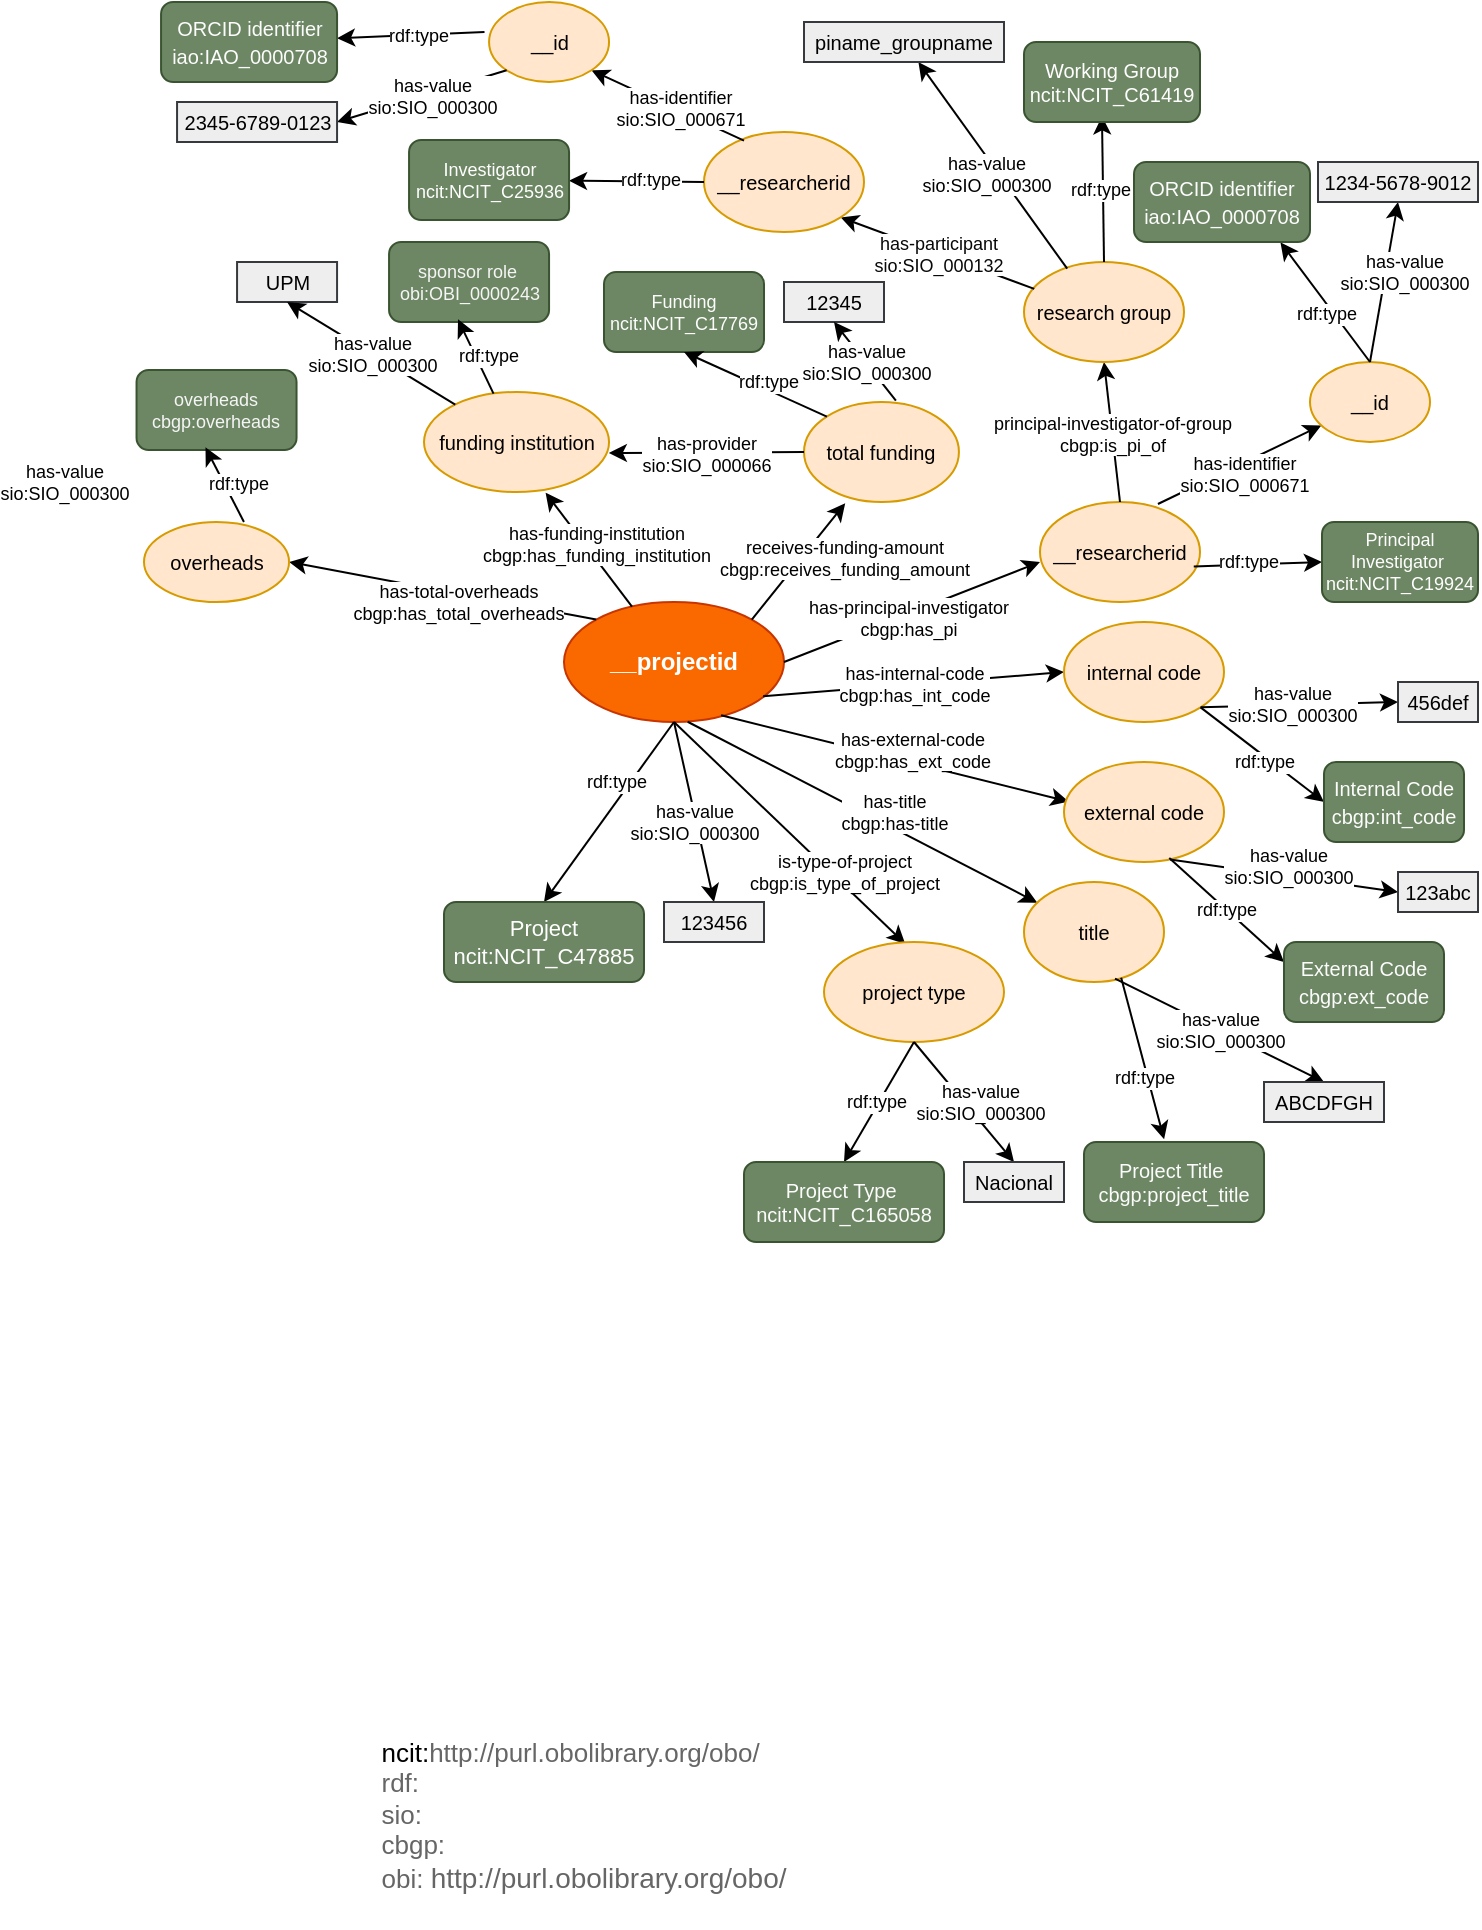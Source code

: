 <mxfile version="26.1.0">
  <diagram name="Página-1" id="Pl-FkIQaHepDsXEKqxGp">
    <mxGraphModel dx="778" dy="348" grid="1" gridSize="10" guides="1" tooltips="1" connect="1" arrows="1" fold="1" page="1" pageScale="1" pageWidth="827" pageHeight="1169" math="0" shadow="0">
      <root>
        <mxCell id="0" />
        <mxCell id="1" parent="0" />
        <mxCell id="LgMS0iTI1OflwmQYuK7m-1" value="&lt;b&gt;&lt;font style=&quot;color: rgb(255, 255, 255);&quot;&gt;__projectid&lt;/font&gt;&lt;/b&gt;" style="ellipse;whiteSpace=wrap;html=1;fillColor=#fa6800;strokeColor=#C73500;fontColor=#000000;" parent="1" vertex="1">
          <mxGeometry x="350" y="400" width="110" height="60" as="geometry" />
        </mxCell>
        <mxCell id="LgMS0iTI1OflwmQYuK7m-2" value="" style="endArrow=classic;html=1;rounded=0;exitX=0.5;exitY=1;exitDx=0;exitDy=0;entryX=0.5;entryY=0;entryDx=0;entryDy=0;" parent="1" source="LgMS0iTI1OflwmQYuK7m-1" target="LgMS0iTI1OflwmQYuK7m-6" edge="1">
          <mxGeometry relative="1" as="geometry">
            <mxPoint x="400" y="460" as="sourcePoint" />
            <mxPoint x="360" y="540" as="targetPoint" />
          </mxGeometry>
        </mxCell>
        <mxCell id="LgMS0iTI1OflwmQYuK7m-3" value="rdf:type" style="edgeLabel;resizable=0;html=1;;align=center;verticalAlign=middle;fontSize=9;" parent="LgMS0iTI1OflwmQYuK7m-2" connectable="0" vertex="1">
          <mxGeometry relative="1" as="geometry">
            <mxPoint x="3" y="-15" as="offset" />
          </mxGeometry>
        </mxCell>
        <mxCell id="LgMS0iTI1OflwmQYuK7m-4" value="" style="endArrow=classic;html=1;rounded=0;exitX=0.5;exitY=1;exitDx=0;exitDy=0;entryX=0.5;entryY=0;entryDx=0;entryDy=0;" parent="1" source="LgMS0iTI1OflwmQYuK7m-1" target="LgMS0iTI1OflwmQYuK7m-8" edge="1">
          <mxGeometry relative="1" as="geometry">
            <mxPoint x="370" y="420" as="sourcePoint" />
            <mxPoint x="430" y="570" as="targetPoint" />
          </mxGeometry>
        </mxCell>
        <mxCell id="LgMS0iTI1OflwmQYuK7m-5" value="has-value&lt;div&gt;sio:SIO_000300&lt;/div&gt;" style="edgeLabel;resizable=0;html=1;;align=center;verticalAlign=middle;fontSize=9;labelBackgroundColor=default;" parent="LgMS0iTI1OflwmQYuK7m-4" connectable="0" vertex="1">
          <mxGeometry relative="1" as="geometry">
            <mxPoint y="5" as="offset" />
          </mxGeometry>
        </mxCell>
        <mxCell id="LgMS0iTI1OflwmQYuK7m-6" value="Project&lt;div&gt;&lt;span style=&quot;font-family: &amp;quot;IBM Plex Sans&amp;quot;, Helvetica, Arial, sans-serif; text-align: start;&quot;&gt;ncit:NCIT_C47885&lt;/span&gt;&lt;/div&gt;" style="rounded=1;whiteSpace=wrap;html=1;fontSize=11;fillColor=#6d8764;strokeColor=#3A5431;fontColor=#ffffff;" parent="1" vertex="1">
          <mxGeometry x="290" y="550" width="100" height="40" as="geometry" />
        </mxCell>
        <mxCell id="LgMS0iTI1OflwmQYuK7m-7" value="&lt;div style=&quot;text-align: left;&quot;&gt;&lt;span style=&quot;font-size: 13px; background-color: transparent; color: light-dark(rgb(0, 0, 0), rgb(255, 255, 255));&quot;&gt;ncit:&lt;/span&gt;&lt;span style=&quot;font-size: 13px; background-color: transparent; color: rgb(102, 102, 102); font-family: &amp;quot;IBM Plex Sans&amp;quot;, Helvetica, Arial, sans-serif;&quot;&gt;http://purl.obolibrary.org/obo/&lt;/span&gt;&lt;/div&gt;&lt;div style=&quot;text-align: left;&quot;&gt;&lt;span style=&quot;color: rgb(102, 102, 102); font-family: &amp;quot;IBM Plex Sans&amp;quot;, Helvetica, Arial, sans-serif;&quot;&gt;&lt;font style=&quot;font-size: 13px;&quot;&gt;rdf:&amp;nbsp;&lt;/font&gt;&lt;/span&gt;&lt;/div&gt;&lt;div style=&quot;text-align: left;&quot;&gt;&lt;span style=&quot;color: rgb(102, 102, 102); font-family: &amp;quot;IBM Plex Sans&amp;quot;, Helvetica, Arial, sans-serif;&quot;&gt;&lt;font style=&quot;font-size: 13px;&quot;&gt;sio:&lt;/font&gt;&lt;/span&gt;&lt;/div&gt;&lt;div style=&quot;text-align: left;&quot;&gt;&lt;span style=&quot;color: rgb(102, 102, 102); font-family: &amp;quot;IBM Plex Sans&amp;quot;, Helvetica, Arial, sans-serif;&quot;&gt;&lt;font style=&quot;font-size: 13px;&quot;&gt;cbgp:&lt;/font&gt;&lt;/span&gt;&lt;/div&gt;&lt;div style=&quot;text-align: left;&quot;&gt;&lt;span style=&quot;color: rgb(102, 102, 102); font-family: &amp;quot;IBM Plex Sans&amp;quot;, Helvetica, Arial, sans-serif;&quot;&gt;&lt;font style=&quot;font-size: 13px;&quot;&gt;obi:&amp;nbsp;&lt;/font&gt;&lt;/span&gt;&lt;span style=&quot;color: rgb(102, 102, 102); font-family: &amp;quot;IBM Plex Sans&amp;quot;, Helvetica, Arial, sans-serif; font-size: 14px; background-color: transparent;&quot;&gt;http://purl.obolibrary.org/obo/&lt;/span&gt;&lt;/div&gt;&lt;div style=&quot;text-align: left;&quot;&gt;&lt;span style=&quot;color: rgb(102, 102, 102); font-family: &amp;quot;IBM Plex Sans&amp;quot;, Helvetica, Arial, sans-serif; font-size: 14px;&quot;&gt;&lt;br&gt;&lt;/span&gt;&lt;/div&gt;" style="text;html=1;align=center;verticalAlign=middle;whiteSpace=wrap;rounded=0;" parent="1" vertex="1">
          <mxGeometry x="250" y="1000" width="220" height="30" as="geometry" />
        </mxCell>
        <mxCell id="LgMS0iTI1OflwmQYuK7m-8" value="123456" style="rounded=0;whiteSpace=wrap;html=1;fontSize=10;fillColor=#eeeeee;strokeColor=#36393d;" parent="1" vertex="1">
          <mxGeometry x="400" y="550" width="50" height="20" as="geometry" />
        </mxCell>
        <mxCell id="LgMS0iTI1OflwmQYuK7m-9" value="" style="endArrow=classic;html=1;rounded=0;entryX=0.451;entryY=0.018;entryDx=0;entryDy=0;entryPerimeter=0;exitX=0.5;exitY=1;exitDx=0;exitDy=0;" parent="1" target="LgMS0iTI1OflwmQYuK7m-11" edge="1" source="LgMS0iTI1OflwmQYuK7m-1">
          <mxGeometry relative="1" as="geometry">
            <mxPoint x="410" y="460" as="sourcePoint" />
            <mxPoint x="530" y="570" as="targetPoint" />
          </mxGeometry>
        </mxCell>
        <mxCell id="LgMS0iTI1OflwmQYuK7m-10" value="is-type-of-project&lt;div&gt;cbgp:is_type_of_project&lt;/div&gt;" style="edgeLabel;resizable=0;html=1;;align=center;verticalAlign=middle;fontSize=9;" parent="LgMS0iTI1OflwmQYuK7m-9" connectable="0" vertex="1">
          <mxGeometry relative="1" as="geometry">
            <mxPoint x="27" y="19" as="offset" />
          </mxGeometry>
        </mxCell>
        <mxCell id="LgMS0iTI1OflwmQYuK7m-11" value="project type" style="ellipse;whiteSpace=wrap;html=1;fillColor=#ffe6cc;strokeColor=#d79b00;fontSize=10;fontColor=#000000;" parent="1" vertex="1">
          <mxGeometry x="480" y="570" width="90" height="50" as="geometry" />
        </mxCell>
        <mxCell id="LgMS0iTI1OflwmQYuK7m-12" value="" style="endArrow=classic;html=1;rounded=0;exitX=0.5;exitY=1;exitDx=0;exitDy=0;entryX=0.5;entryY=0;entryDx=0;entryDy=0;" parent="1" source="LgMS0iTI1OflwmQYuK7m-11" target="LgMS0iTI1OflwmQYuK7m-16" edge="1">
          <mxGeometry relative="1" as="geometry">
            <mxPoint x="370" y="600" as="sourcePoint" />
            <mxPoint x="500" y="680" as="targetPoint" />
          </mxGeometry>
        </mxCell>
        <mxCell id="LgMS0iTI1OflwmQYuK7m-13" value="rdf:type" style="edgeLabel;resizable=0;html=1;;align=center;verticalAlign=middle;fontSize=9;" parent="LgMS0iTI1OflwmQYuK7m-12" connectable="0" vertex="1">
          <mxGeometry relative="1" as="geometry">
            <mxPoint x="-2" as="offset" />
          </mxGeometry>
        </mxCell>
        <mxCell id="LgMS0iTI1OflwmQYuK7m-14" value="" style="endArrow=classic;html=1;rounded=0;exitX=0.5;exitY=1;exitDx=0;exitDy=0;entryX=0.5;entryY=0;entryDx=0;entryDy=0;" parent="1" source="LgMS0iTI1OflwmQYuK7m-11" target="LgMS0iTI1OflwmQYuK7m-17" edge="1">
          <mxGeometry relative="1" as="geometry">
            <mxPoint x="370" y="600" as="sourcePoint" />
            <mxPoint x="590" y="690" as="targetPoint" />
          </mxGeometry>
        </mxCell>
        <mxCell id="LgMS0iTI1OflwmQYuK7m-15" value="has-value&lt;div&gt;sio:SIO_000300&lt;/div&gt;" style="edgeLabel;resizable=0;html=1;;align=center;verticalAlign=middle;fontSize=9;" parent="LgMS0iTI1OflwmQYuK7m-14" connectable="0" vertex="1">
          <mxGeometry relative="1" as="geometry">
            <mxPoint x="8" as="offset" />
          </mxGeometry>
        </mxCell>
        <mxCell id="LgMS0iTI1OflwmQYuK7m-16" value="&lt;span style=&quot;font-size: 10px;&quot;&gt;Project Type&amp;nbsp;&lt;/span&gt;&lt;div style=&quot;font-size: 10px;&quot;&gt;ncit:&lt;span style=&quot;font-family: &amp;quot;IBM Plex Sans&amp;quot;, Helvetica, Arial, sans-serif; text-align: start; background-color: transparent;&quot;&gt;NCIT_C165058&lt;/span&gt;&lt;/div&gt;" style="rounded=1;whiteSpace=wrap;html=1;fontSize=11;fillColor=#6d8764;strokeColor=#3A5431;fontColor=light-dark(#fcfcfc, #121212);" parent="1" vertex="1">
          <mxGeometry x="440" y="680" width="100" height="40" as="geometry" />
        </mxCell>
        <mxCell id="LgMS0iTI1OflwmQYuK7m-17" value="Nacional" style="rounded=0;whiteSpace=wrap;html=1;fontSize=10;fillColor=#eeeeee;strokeColor=#36393d;" parent="1" vertex="1">
          <mxGeometry x="550" y="680" width="50" height="20" as="geometry" />
        </mxCell>
        <mxCell id="LgMS0iTI1OflwmQYuK7m-18" value="" style="endArrow=classic;html=1;rounded=0;exitX=0.562;exitY=0.998;exitDx=0;exitDy=0;exitPerimeter=0;" parent="1" source="LgMS0iTI1OflwmQYuK7m-1" target="LgMS0iTI1OflwmQYuK7m-20" edge="1">
          <mxGeometry relative="1" as="geometry">
            <mxPoint x="370" y="500" as="sourcePoint" />
            <mxPoint x="600" y="530" as="targetPoint" />
          </mxGeometry>
        </mxCell>
        <mxCell id="LgMS0iTI1OflwmQYuK7m-19" value="has-title&lt;div&gt;cbgp:has-title&lt;/div&gt;" style="edgeLabel;resizable=0;html=1;;align=center;verticalAlign=middle;fontSize=9;" parent="LgMS0iTI1OflwmQYuK7m-18" connectable="0" vertex="1">
          <mxGeometry relative="1" as="geometry">
            <mxPoint x="15" as="offset" />
          </mxGeometry>
        </mxCell>
        <mxCell id="LgMS0iTI1OflwmQYuK7m-20" value="title" style="ellipse;whiteSpace=wrap;html=1;fillColor=#ffe6cc;strokeColor=#d79b00;fontSize=10;fontColor=#000000;" parent="1" vertex="1">
          <mxGeometry x="580" y="540" width="70" height="50" as="geometry" />
        </mxCell>
        <mxCell id="LgMS0iTI1OflwmQYuK7m-24" value="" style="endArrow=classic;html=1;rounded=0;exitX=0.694;exitY=0.958;exitDx=0;exitDy=0;fontSize=9;exitPerimeter=0;entryX=0.445;entryY=-0.035;entryDx=0;entryDy=0;entryPerimeter=0;" parent="1" source="LgMS0iTI1OflwmQYuK7m-20" target="LgMS0iTI1OflwmQYuK7m-29" edge="1">
          <mxGeometry relative="1" as="geometry">
            <mxPoint x="660" y="620" as="sourcePoint" />
            <mxPoint x="630" y="670" as="targetPoint" />
          </mxGeometry>
        </mxCell>
        <mxCell id="LgMS0iTI1OflwmQYuK7m-25" value="rdf:type" style="edgeLabel;resizable=0;html=1;;align=center;verticalAlign=middle;fontSize=9;" parent="LgMS0iTI1OflwmQYuK7m-24" connectable="0" vertex="1">
          <mxGeometry relative="1" as="geometry">
            <mxPoint y="9" as="offset" />
          </mxGeometry>
        </mxCell>
        <mxCell id="LgMS0iTI1OflwmQYuK7m-26" value="" style="endArrow=classic;html=1;rounded=0;exitX=0.65;exitY=0.966;exitDx=0;exitDy=0;exitPerimeter=0;entryX=0.5;entryY=0;entryDx=0;entryDy=0;" parent="1" source="LgMS0iTI1OflwmQYuK7m-20" target="LgMS0iTI1OflwmQYuK7m-30" edge="1">
          <mxGeometry relative="1" as="geometry">
            <mxPoint x="630" y="590" as="sourcePoint" />
            <mxPoint x="720" y="630" as="targetPoint" />
          </mxGeometry>
        </mxCell>
        <mxCell id="LgMS0iTI1OflwmQYuK7m-27" value="has-value&lt;div&gt;sio:SIO_000300&lt;/div&gt;" style="edgeLabel;resizable=0;html=1;;align=center;verticalAlign=middle;fontSize=9;" parent="LgMS0iTI1OflwmQYuK7m-26" connectable="0" vertex="1">
          <mxGeometry relative="1" as="geometry" />
        </mxCell>
        <mxCell id="LgMS0iTI1OflwmQYuK7m-29" value="&lt;span style=&quot;font-size: 10px;&quot;&gt;Project Title&amp;nbsp;&lt;/span&gt;&lt;div style=&quot;font-size: 10px;&quot;&gt;cbgp:project_title&lt;/div&gt;" style="rounded=1;whiteSpace=wrap;html=1;fontSize=11;fillColor=#6d8764;strokeColor=#3A5431;fontColor=light-dark(#fcfcfc, #121212);" parent="1" vertex="1">
          <mxGeometry x="610" y="670" width="90" height="40" as="geometry" />
        </mxCell>
        <mxCell id="LgMS0iTI1OflwmQYuK7m-30" value="ABCDFGH" style="rounded=0;whiteSpace=wrap;html=1;fontSize=10;fillColor=#eeeeee;strokeColor=#36393d;" parent="1" vertex="1">
          <mxGeometry x="700" y="640" width="60" height="20" as="geometry" />
        </mxCell>
        <mxCell id="LgMS0iTI1OflwmQYuK7m-31" value="" style="endArrow=classic;html=1;rounded=0;exitX=0.714;exitY=0.944;exitDx=0;exitDy=0;exitPerimeter=0;entryX=0.029;entryY=0.395;entryDx=0;entryDy=0;entryPerimeter=0;" parent="1" source="LgMS0iTI1OflwmQYuK7m-1" target="LgMS0iTI1OflwmQYuK7m-33" edge="1">
          <mxGeometry relative="1" as="geometry">
            <mxPoint x="460" y="470" as="sourcePoint" />
            <mxPoint x="620" y="500" as="targetPoint" />
          </mxGeometry>
        </mxCell>
        <mxCell id="LgMS0iTI1OflwmQYuK7m-32" value="has-external-code&lt;div&gt;cbgp:has_ext_code&lt;/div&gt;" style="edgeLabel;resizable=0;html=1;;align=center;verticalAlign=middle;fontSize=9;" parent="LgMS0iTI1OflwmQYuK7m-31" connectable="0" vertex="1">
          <mxGeometry relative="1" as="geometry">
            <mxPoint x="8" y="-4" as="offset" />
          </mxGeometry>
        </mxCell>
        <mxCell id="LgMS0iTI1OflwmQYuK7m-33" value="external code" style="ellipse;whiteSpace=wrap;html=1;fillColor=#ffe6cc;strokeColor=#d79b00;fontSize=10;fontColor=#000000;" parent="1" vertex="1">
          <mxGeometry x="600" y="480" width="80" height="50" as="geometry" />
        </mxCell>
        <mxCell id="LgMS0iTI1OflwmQYuK7m-34" value="" style="endArrow=classic;html=1;rounded=0;exitX=0.658;exitY=0.96;exitDx=0;exitDy=0;exitPerimeter=0;entryX=0;entryY=0.25;entryDx=0;entryDy=0;" parent="1" source="LgMS0iTI1OflwmQYuK7m-33" target="LgMS0iTI1OflwmQYuK7m-38" edge="1">
          <mxGeometry relative="1" as="geometry">
            <mxPoint x="620" y="470" as="sourcePoint" />
            <mxPoint x="710" y="580" as="targetPoint" />
          </mxGeometry>
        </mxCell>
        <mxCell id="LgMS0iTI1OflwmQYuK7m-35" value="rdf:type" style="edgeLabel;resizable=0;html=1;;align=center;verticalAlign=middle;fontSize=9;" parent="LgMS0iTI1OflwmQYuK7m-34" connectable="0" vertex="1">
          <mxGeometry relative="1" as="geometry" />
        </mxCell>
        <mxCell id="LgMS0iTI1OflwmQYuK7m-36" value="" style="endArrow=classic;html=1;rounded=0;exitX=0.663;exitY=0.975;exitDx=0;exitDy=0;exitPerimeter=0;entryX=0;entryY=0.5;entryDx=0;entryDy=0;" parent="1" source="LgMS0iTI1OflwmQYuK7m-33" target="LgMS0iTI1OflwmQYuK7m-39" edge="1">
          <mxGeometry relative="1" as="geometry">
            <mxPoint x="620" y="560" as="sourcePoint" />
            <mxPoint x="780" y="550" as="targetPoint" />
          </mxGeometry>
        </mxCell>
        <mxCell id="LgMS0iTI1OflwmQYuK7m-37" value="has-value&lt;div&gt;sio:SIO_000300&lt;/div&gt;" style="edgeLabel;resizable=0;html=1;;align=center;verticalAlign=middle;fontSize=9;" parent="LgMS0iTI1OflwmQYuK7m-36" connectable="0" vertex="1">
          <mxGeometry relative="1" as="geometry">
            <mxPoint x="2" y="-5" as="offset" />
          </mxGeometry>
        </mxCell>
        <mxCell id="LgMS0iTI1OflwmQYuK7m-38" value="&lt;span style=&quot;font-size: 10px;&quot;&gt;External Code&lt;/span&gt;&lt;div&gt;&lt;span style=&quot;font-size: 10px;&quot;&gt;cbgp:ext_code&lt;/span&gt;&lt;/div&gt;" style="rounded=1;whiteSpace=wrap;html=1;fontSize=11;fillColor=#6d8764;strokeColor=#3A5431;fontColor=light-dark(#fcfcfc, #121212);" parent="1" vertex="1">
          <mxGeometry x="710" y="570" width="80" height="40" as="geometry" />
        </mxCell>
        <mxCell id="LgMS0iTI1OflwmQYuK7m-39" value="123abc" style="rounded=0;whiteSpace=wrap;html=1;fontSize=10;fillColor=#eeeeee;strokeColor=#36393d;" parent="1" vertex="1">
          <mxGeometry x="767" y="535" width="40" height="20" as="geometry" />
        </mxCell>
        <mxCell id="LgMS0iTI1OflwmQYuK7m-41" value="" style="endArrow=classic;html=1;rounded=0;exitX=0.905;exitY=0.786;exitDx=0;exitDy=0;exitPerimeter=0;entryX=0;entryY=0.5;entryDx=0;entryDy=0;" parent="1" source="LgMS0iTI1OflwmQYuK7m-1" target="LgMS0iTI1OflwmQYuK7m-43" edge="1">
          <mxGeometry relative="1" as="geometry">
            <mxPoint x="520" y="460" as="sourcePoint" />
            <mxPoint x="610" y="440" as="targetPoint" />
          </mxGeometry>
        </mxCell>
        <mxCell id="LgMS0iTI1OflwmQYuK7m-42" value="has-internal-code&lt;div&gt;cbgp:has_int_code&lt;/div&gt;" style="edgeLabel;resizable=0;html=1;;align=center;verticalAlign=middle;fontSize=9;" parent="LgMS0iTI1OflwmQYuK7m-41" connectable="0" vertex="1">
          <mxGeometry relative="1" as="geometry" />
        </mxCell>
        <mxCell id="LgMS0iTI1OflwmQYuK7m-43" value="internal code" style="ellipse;whiteSpace=wrap;html=1;fillColor=#ffe6cc;strokeColor=#d79b00;fontSize=10;fontColor=#000000;" parent="1" vertex="1">
          <mxGeometry x="600" y="410" width="80" height="50" as="geometry" />
        </mxCell>
        <mxCell id="LgMS0iTI1OflwmQYuK7m-44" value="" style="endArrow=classic;html=1;rounded=0;exitX=1;exitY=1;exitDx=0;exitDy=0;entryX=0;entryY=0.5;entryDx=0;entryDy=0;" parent="1" source="LgMS0iTI1OflwmQYuK7m-43" target="LgMS0iTI1OflwmQYuK7m-48" edge="1">
          <mxGeometry relative="1" as="geometry">
            <mxPoint x="520" y="460" as="sourcePoint" />
            <mxPoint x="730" y="500" as="targetPoint" />
          </mxGeometry>
        </mxCell>
        <mxCell id="LgMS0iTI1OflwmQYuK7m-45" value="rdf:type" style="edgeLabel;resizable=0;html=1;;align=center;verticalAlign=middle;fontSize=9;" parent="LgMS0iTI1OflwmQYuK7m-44" connectable="0" vertex="1">
          <mxGeometry relative="1" as="geometry">
            <mxPoint x="1" y="3" as="offset" />
          </mxGeometry>
        </mxCell>
        <mxCell id="LgMS0iTI1OflwmQYuK7m-46" value="" style="endArrow=classic;html=1;rounded=0;exitX=1;exitY=1;exitDx=0;exitDy=0;entryX=0;entryY=0.5;entryDx=0;entryDy=0;" parent="1" source="LgMS0iTI1OflwmQYuK7m-43" target="LgMS0iTI1OflwmQYuK7m-49" edge="1">
          <mxGeometry relative="1" as="geometry">
            <mxPoint x="520" y="460" as="sourcePoint" />
            <mxPoint x="770" y="450" as="targetPoint" />
          </mxGeometry>
        </mxCell>
        <mxCell id="LgMS0iTI1OflwmQYuK7m-47" value="has-value&lt;div&gt;sio:SIO_000300&lt;/div&gt;" style="edgeLabel;resizable=0;html=1;;align=center;verticalAlign=middle;fontSize=9;" parent="LgMS0iTI1OflwmQYuK7m-46" connectable="0" vertex="1">
          <mxGeometry relative="1" as="geometry">
            <mxPoint x="-4" y="-1" as="offset" />
          </mxGeometry>
        </mxCell>
        <mxCell id="LgMS0iTI1OflwmQYuK7m-48" value="&lt;span style=&quot;font-size: 10px;&quot;&gt;Internal Code&lt;/span&gt;&lt;div&gt;&lt;span style=&quot;font-size: 10px;&quot;&gt;cbgp:int_code&lt;/span&gt;&lt;/div&gt;" style="rounded=1;whiteSpace=wrap;html=1;fontSize=11;fillColor=#6d8764;strokeColor=#3A5431;fontColor=light-dark(#fcfcfc, #121212);" parent="1" vertex="1">
          <mxGeometry x="730" y="480" width="70" height="40" as="geometry" />
        </mxCell>
        <mxCell id="LgMS0iTI1OflwmQYuK7m-49" value="456def" style="rounded=0;whiteSpace=wrap;html=1;fontSize=10;fillColor=#eeeeee;strokeColor=#36393d;" parent="1" vertex="1">
          <mxGeometry x="767" y="440" width="40" height="20" as="geometry" />
        </mxCell>
        <mxCell id="LgMS0iTI1OflwmQYuK7m-50" value="" style="endArrow=classic;html=1;rounded=0;exitX=1;exitY=0.5;exitDx=0;exitDy=0;entryX=0;entryY=0.6;entryDx=0;entryDy=0;entryPerimeter=0;" parent="1" source="LgMS0iTI1OflwmQYuK7m-1" target="LgMS0iTI1OflwmQYuK7m-52" edge="1">
          <mxGeometry relative="1" as="geometry">
            <mxPoint x="370" y="450" as="sourcePoint" />
            <mxPoint x="600" y="380" as="targetPoint" />
          </mxGeometry>
        </mxCell>
        <mxCell id="LgMS0iTI1OflwmQYuK7m-51" value="has-principal-investigator&lt;div&gt;cbgp:has_pi&lt;/div&gt;" style="edgeLabel;resizable=0;html=1;;align=center;verticalAlign=middle;fontSize=9;" parent="LgMS0iTI1OflwmQYuK7m-50" connectable="0" vertex="1">
          <mxGeometry relative="1" as="geometry">
            <mxPoint x="-2" y="3" as="offset" />
          </mxGeometry>
        </mxCell>
        <mxCell id="LgMS0iTI1OflwmQYuK7m-52" value="__researcherid" style="ellipse;whiteSpace=wrap;html=1;fillColor=#ffe6cc;strokeColor=#d79b00;fontSize=10;fontColor=#000000;" parent="1" vertex="1">
          <mxGeometry x="588" y="350" width="80" height="50" as="geometry" />
        </mxCell>
        <mxCell id="LgMS0iTI1OflwmQYuK7m-53" value="" style="endArrow=classic;html=1;rounded=0;exitX=0.737;exitY=0.02;exitDx=0;exitDy=0;exitPerimeter=0;" parent="1" source="LgMS0iTI1OflwmQYuK7m-52" target="LgMS0iTI1OflwmQYuK7m-55" edge="1">
          <mxGeometry relative="1" as="geometry">
            <mxPoint x="687.68" y="333.1" as="sourcePoint" />
            <mxPoint x="714" y="260" as="targetPoint" />
          </mxGeometry>
        </mxCell>
        <mxCell id="LgMS0iTI1OflwmQYuK7m-54" value="has-identifier&lt;div&gt;sio:SIO_000671&lt;/div&gt;" style="edgeLabel;resizable=0;html=1;;align=center;verticalAlign=middle;fontSize=9;" parent="LgMS0iTI1OflwmQYuK7m-53" connectable="0" vertex="1">
          <mxGeometry relative="1" as="geometry">
            <mxPoint x="2" y="4" as="offset" />
          </mxGeometry>
        </mxCell>
        <mxCell id="LgMS0iTI1OflwmQYuK7m-55" value="__id" style="ellipse;whiteSpace=wrap;html=1;fillColor=#ffe6cc;strokeColor=#d79b00;fontSize=10;fontColor=#000000;" parent="1" vertex="1">
          <mxGeometry x="723" y="280" width="60" height="40" as="geometry" />
        </mxCell>
        <mxCell id="LgMS0iTI1OflwmQYuK7m-56" value="" style="endArrow=classic;html=1;rounded=0;exitX=0.961;exitY=0.646;exitDx=0;exitDy=0;entryX=0;entryY=0.5;entryDx=0;entryDy=0;exitPerimeter=0;" parent="1" source="LgMS0iTI1OflwmQYuK7m-52" target="LgMS0iTI1OflwmQYuK7m-58" edge="1">
          <mxGeometry relative="1" as="geometry">
            <mxPoint x="680" y="360" as="sourcePoint" />
            <mxPoint x="750" y="340" as="targetPoint" />
          </mxGeometry>
        </mxCell>
        <mxCell id="LgMS0iTI1OflwmQYuK7m-57" value="rdf:type" style="edgeLabel;resizable=0;html=1;;align=center;verticalAlign=middle;fontSize=9;" parent="LgMS0iTI1OflwmQYuK7m-56" connectable="0" vertex="1">
          <mxGeometry relative="1" as="geometry">
            <mxPoint x="-5" y="-1" as="offset" />
          </mxGeometry>
        </mxCell>
        <mxCell id="LgMS0iTI1OflwmQYuK7m-58" value="&lt;span&gt;Principal Investigator&amp;nbsp;&lt;/span&gt;&lt;div&gt;&lt;span&gt;ncit:&lt;/span&gt;&lt;span style=&quot;font-family: &amp;quot;IBM Plex Sans&amp;quot;, Helvetica, Arial, sans-serif; text-align: start; background-color: transparent;&quot;&gt;NCIT_C19924&lt;/span&gt;&lt;/div&gt;" style="rounded=1;whiteSpace=wrap;html=1;fontSize=9;fillColor=#6d8764;strokeColor=#3A5431;fontColor=light-dark(#ffffff, #121212);" parent="1" vertex="1">
          <mxGeometry x="729" y="360" width="78" height="40" as="geometry" />
        </mxCell>
        <mxCell id="LgMS0iTI1OflwmQYuK7m-59" value="" style="endArrow=classic;html=1;rounded=0;exitX=0.5;exitY=0;exitDx=0;exitDy=0;entryX=0.832;entryY=1.003;entryDx=0;entryDy=0;entryPerimeter=0;" parent="1" source="LgMS0iTI1OflwmQYuK7m-55" target="LgMS0iTI1OflwmQYuK7m-63" edge="1">
          <mxGeometry relative="1" as="geometry">
            <mxPoint x="694" y="220" as="sourcePoint" />
            <mxPoint x="714" y="220" as="targetPoint" />
          </mxGeometry>
        </mxCell>
        <mxCell id="LgMS0iTI1OflwmQYuK7m-60" value="rdf:type" style="edgeLabel;resizable=0;html=1;;align=center;verticalAlign=middle;fontSize=9;" parent="LgMS0iTI1OflwmQYuK7m-59" connectable="0" vertex="1">
          <mxGeometry relative="1" as="geometry">
            <mxPoint y="6" as="offset" />
          </mxGeometry>
        </mxCell>
        <mxCell id="LgMS0iTI1OflwmQYuK7m-61" value="" style="endArrow=classic;html=1;rounded=0;exitX=0.5;exitY=0;exitDx=0;exitDy=0;entryX=0.5;entryY=1;entryDx=0;entryDy=0;" parent="1" source="LgMS0iTI1OflwmQYuK7m-55" target="LgMS0iTI1OflwmQYuK7m-64" edge="1">
          <mxGeometry relative="1" as="geometry">
            <mxPoint x="694" y="220" as="sourcePoint" />
            <mxPoint x="774" y="180" as="targetPoint" />
          </mxGeometry>
        </mxCell>
        <mxCell id="LgMS0iTI1OflwmQYuK7m-62" value="has-value&lt;div&gt;sio:SIO_000300&lt;/div&gt;" style="edgeLabel;resizable=0;html=1;;align=center;verticalAlign=middle;fontSize=9;" parent="LgMS0iTI1OflwmQYuK7m-61" connectable="0" vertex="1">
          <mxGeometry relative="1" as="geometry">
            <mxPoint x="10" y="-5" as="offset" />
          </mxGeometry>
        </mxCell>
        <mxCell id="LgMS0iTI1OflwmQYuK7m-63" value="&lt;span style=&quot;font-size: 10px;&quot;&gt;ORCID identifier&lt;/span&gt;&lt;div&gt;&lt;span style=&quot;font-size: 10px;&quot;&gt;iao:IAO_0000708&lt;/span&gt;&lt;/div&gt;" style="rounded=1;whiteSpace=wrap;html=1;fontSize=11;fillColor=#6d8764;strokeColor=#3A5431;fontColor=light-dark(#fcfcfc, #121212);" parent="1" vertex="1">
          <mxGeometry x="635" y="180" width="88" height="40" as="geometry" />
        </mxCell>
        <mxCell id="LgMS0iTI1OflwmQYuK7m-64" value="1234-5678-9012" style="rounded=0;whiteSpace=wrap;html=1;fontSize=10;fillColor=#eeeeee;strokeColor=#36393d;" parent="1" vertex="1">
          <mxGeometry x="727" y="180" width="80" height="20" as="geometry" />
        </mxCell>
        <mxCell id="LgMS0iTI1OflwmQYuK7m-65" value="" style="endArrow=classic;html=1;rounded=0;exitX=0.5;exitY=0;exitDx=0;exitDy=0;entryX=0.5;entryY=1;entryDx=0;entryDy=0;" parent="1" source="LgMS0iTI1OflwmQYuK7m-52" target="LgMS0iTI1OflwmQYuK7m-67" edge="1">
          <mxGeometry relative="1" as="geometry">
            <mxPoint x="654" y="320.0" as="sourcePoint" />
            <mxPoint x="634" y="260" as="targetPoint" />
          </mxGeometry>
        </mxCell>
        <mxCell id="LgMS0iTI1OflwmQYuK7m-66" value="principal-investigator-of-group&lt;div&gt;cbgp:is_pi_of&lt;/div&gt;" style="edgeLabel;resizable=0;html=1;;align=center;verticalAlign=middle;fontSize=9;" parent="LgMS0iTI1OflwmQYuK7m-65" connectable="0" vertex="1">
          <mxGeometry relative="1" as="geometry">
            <mxPoint y="1" as="offset" />
          </mxGeometry>
        </mxCell>
        <mxCell id="LgMS0iTI1OflwmQYuK7m-67" value="research group" style="ellipse;whiteSpace=wrap;html=1;fillColor=#ffe6cc;strokeColor=#d79b00;fontSize=10;fontColor=#000000;" parent="1" vertex="1">
          <mxGeometry x="580" y="230" width="80" height="50" as="geometry" />
        </mxCell>
        <mxCell id="LgMS0iTI1OflwmQYuK7m-68" value="" style="endArrow=classic;html=1;rounded=0;exitX=0.5;exitY=0;exitDx=0;exitDy=0;entryX=0.443;entryY=0.929;entryDx=0;entryDy=0;entryPerimeter=0;" parent="1" source="LgMS0iTI1OflwmQYuK7m-67" target="LgMS0iTI1OflwmQYuK7m-70" edge="1">
          <mxGeometry relative="1" as="geometry">
            <mxPoint x="424" y="250" as="sourcePoint" />
            <mxPoint x="606" y="170" as="targetPoint" />
          </mxGeometry>
        </mxCell>
        <mxCell id="LgMS0iTI1OflwmQYuK7m-69" value="rdf:type" style="edgeLabel;resizable=0;html=1;;align=center;verticalAlign=middle;fontSize=9;" parent="LgMS0iTI1OflwmQYuK7m-68" connectable="0" vertex="1">
          <mxGeometry relative="1" as="geometry">
            <mxPoint x="-2" as="offset" />
          </mxGeometry>
        </mxCell>
        <mxCell id="LgMS0iTI1OflwmQYuK7m-70" value="&lt;span&gt;Working Group&lt;/span&gt;&lt;div&gt;&lt;span&gt;ncit:&lt;/span&gt;&lt;span style=&quot;font-family: &amp;quot;IBM Plex Sans&amp;quot;, Helvetica, Arial, sans-serif; text-align: start; background-color: transparent;&quot;&gt;NCIT_C61419&lt;/span&gt;&lt;/div&gt;" style="rounded=1;whiteSpace=wrap;html=1;fontSize=10;fillColor=#6d8764;strokeColor=#3A5431;fontColor=light-dark(#ffffff, #121212);" parent="1" vertex="1">
          <mxGeometry x="580" y="120" width="88" height="40" as="geometry" />
        </mxCell>
        <mxCell id="LgMS0iTI1OflwmQYuK7m-72" value="" style="endArrow=classic;html=1;rounded=0;exitX=0.27;exitY=0.067;exitDx=0;exitDy=0;exitPerimeter=0;" parent="1" source="LgMS0iTI1OflwmQYuK7m-67" target="LgMS0iTI1OflwmQYuK7m-74" edge="1">
          <mxGeometry relative="1" as="geometry">
            <mxPoint x="494" y="240" as="sourcePoint" />
            <mxPoint x="534" y="180" as="targetPoint" />
          </mxGeometry>
        </mxCell>
        <mxCell id="LgMS0iTI1OflwmQYuK7m-73" value="has-value&lt;div&gt;sio:SIO_000300&lt;/div&gt;" style="edgeLabel;resizable=0;html=1;;align=center;verticalAlign=middle;fontSize=9;" parent="LgMS0iTI1OflwmQYuK7m-72" connectable="0" vertex="1">
          <mxGeometry relative="1" as="geometry">
            <mxPoint x="-4" y="4" as="offset" />
          </mxGeometry>
        </mxCell>
        <mxCell id="LgMS0iTI1OflwmQYuK7m-74" value="piname_groupname" style="rounded=0;whiteSpace=wrap;html=1;fontSize=10;fillColor=#eeeeee;strokeColor=#36393d;" parent="1" vertex="1">
          <mxGeometry x="470" y="110" width="100" height="20" as="geometry" />
        </mxCell>
        <mxCell id="LgMS0iTI1OflwmQYuK7m-75" value="" style="endArrow=classic;html=1;rounded=0;exitX=0.064;exitY=0.269;exitDx=0;exitDy=0;exitPerimeter=0;entryX=1;entryY=1;entryDx=0;entryDy=0;" parent="1" source="LgMS0iTI1OflwmQYuK7m-67" target="LgMS0iTI1OflwmQYuK7m-77" edge="1">
          <mxGeometry relative="1" as="geometry">
            <mxPoint x="494" y="240" as="sourcePoint" />
            <mxPoint x="474" y="233" as="targetPoint" />
          </mxGeometry>
        </mxCell>
        <mxCell id="LgMS0iTI1OflwmQYuK7m-76" value="has-participant&lt;div&gt;sio:&lt;span style=&quot;font-family: &amp;quot;IBM Plex Sans&amp;quot;, Helvetica, Arial, sans-serif; text-align: start; text-wrap-mode: wrap; background-color: light-dark(#ffffff, var(--ge-dark-color, #121212));&quot;&gt;SIO_000132&lt;/span&gt;&lt;/div&gt;" style="edgeLabel;resizable=0;html=1;;align=center;verticalAlign=middle;fontSize=9;fontColor=light-dark(#080808, #ededed);" parent="LgMS0iTI1OflwmQYuK7m-75" connectable="0" vertex="1">
          <mxGeometry relative="1" as="geometry" />
        </mxCell>
        <mxCell id="LgMS0iTI1OflwmQYuK7m-77" value="__researcherid" style="ellipse;whiteSpace=wrap;html=1;fillColor=#ffe6cc;strokeColor=#d79b00;fontSize=10;fontColor=#000000;" parent="1" vertex="1">
          <mxGeometry x="420" y="165" width="80" height="50" as="geometry" />
        </mxCell>
        <mxCell id="LgMS0iTI1OflwmQYuK7m-78" value="" style="endArrow=classic;html=1;rounded=0;entryX=1;entryY=1;entryDx=0;entryDy=0;exitX=0.25;exitY=0.087;exitDx=0;exitDy=0;exitPerimeter=0;" parent="1" source="LgMS0iTI1OflwmQYuK7m-77" target="LgMS0iTI1OflwmQYuK7m-80" edge="1">
          <mxGeometry relative="1" as="geometry">
            <mxPoint x="432.53" y="190" as="sourcePoint" />
            <mxPoint x="534" y="277.48" as="targetPoint" />
          </mxGeometry>
        </mxCell>
        <mxCell id="LgMS0iTI1OflwmQYuK7m-79" value="has-identifier&lt;div&gt;sio:SIO_000671&lt;/div&gt;" style="edgeLabel;resizable=0;html=1;;align=center;verticalAlign=middle;fontSize=9;" parent="LgMS0iTI1OflwmQYuK7m-78" connectable="0" vertex="1">
          <mxGeometry relative="1" as="geometry">
            <mxPoint x="6" y="1" as="offset" />
          </mxGeometry>
        </mxCell>
        <mxCell id="LgMS0iTI1OflwmQYuK7m-80" value="__id" style="ellipse;whiteSpace=wrap;html=1;fillColor=#ffe6cc;strokeColor=#d79b00;fontSize=10;fontColor=#000000;" parent="1" vertex="1">
          <mxGeometry x="312.53" y="100" width="60" height="40" as="geometry" />
        </mxCell>
        <mxCell id="LgMS0iTI1OflwmQYuK7m-81" value="" style="endArrow=classic;html=1;rounded=0;exitX=-0.038;exitY=0.375;exitDx=0;exitDy=0;exitPerimeter=0;" parent="1" source="LgMS0iTI1OflwmQYuK7m-80" target="LgMS0iTI1OflwmQYuK7m-83" edge="1">
          <mxGeometry relative="1" as="geometry">
            <mxPoint x="502.53" y="290" as="sourcePoint" />
            <mxPoint x="442.53" y="280" as="targetPoint" />
          </mxGeometry>
        </mxCell>
        <mxCell id="LgMS0iTI1OflwmQYuK7m-82" value="rdf:type" style="edgeLabel;resizable=0;html=1;;align=center;verticalAlign=middle;fontSize=9;" parent="LgMS0iTI1OflwmQYuK7m-81" connectable="0" vertex="1">
          <mxGeometry relative="1" as="geometry">
            <mxPoint x="3" as="offset" />
          </mxGeometry>
        </mxCell>
        <mxCell id="LgMS0iTI1OflwmQYuK7m-83" value="&lt;span style=&quot;font-size: 10px;&quot;&gt;ORCID identifier&lt;/span&gt;&lt;div&gt;&lt;span style=&quot;font-size: 10px;&quot;&gt;iao:IAO_0000708&lt;/span&gt;&lt;/div&gt;" style="rounded=1;whiteSpace=wrap;html=1;fontSize=11;fillColor=#6d8764;strokeColor=#3A5431;fontColor=light-dark(#fcfcfc, #121212);" parent="1" vertex="1">
          <mxGeometry x="148.53" y="100" width="88" height="40" as="geometry" />
        </mxCell>
        <mxCell id="LgMS0iTI1OflwmQYuK7m-85" value="" style="endArrow=classic;html=1;rounded=0;exitX=0;exitY=1;exitDx=0;exitDy=0;entryX=1;entryY=0.5;entryDx=0;entryDy=0;" parent="1" source="LgMS0iTI1OflwmQYuK7m-80" target="LgMS0iTI1OflwmQYuK7m-87" edge="1">
          <mxGeometry relative="1" as="geometry">
            <mxPoint x="514.53" y="295" as="sourcePoint" />
            <mxPoint x="472.53" y="330" as="targetPoint" />
          </mxGeometry>
        </mxCell>
        <mxCell id="LgMS0iTI1OflwmQYuK7m-86" value="has-value&lt;div&gt;sio:SIO_000300&lt;/div&gt;" style="edgeLabel;resizable=0;html=1;;align=center;verticalAlign=middle;fontSize=9;" parent="LgMS0iTI1OflwmQYuK7m-85" connectable="0" vertex="1">
          <mxGeometry relative="1" as="geometry">
            <mxPoint x="5" as="offset" />
          </mxGeometry>
        </mxCell>
        <mxCell id="LgMS0iTI1OflwmQYuK7m-87" value="2345-6789-0123" style="rounded=0;whiteSpace=wrap;html=1;fontSize=10;fillColor=#eeeeee;strokeColor=#36393d;" parent="1" vertex="1">
          <mxGeometry x="156.53" y="150" width="80" height="20" as="geometry" />
        </mxCell>
        <mxCell id="LgMS0iTI1OflwmQYuK7m-89" value="" style="endArrow=classic;html=1;rounded=0;exitX=0;exitY=0.5;exitDx=0;exitDy=0;" parent="1" source="LgMS0iTI1OflwmQYuK7m-77" target="LgMS0iTI1OflwmQYuK7m-91" edge="1">
          <mxGeometry relative="1" as="geometry">
            <mxPoint x="709.53" y="342" as="sourcePoint" />
            <mxPoint x="352.53" y="190" as="targetPoint" />
          </mxGeometry>
        </mxCell>
        <mxCell id="LgMS0iTI1OflwmQYuK7m-90" value="rdf:type" style="edgeLabel;resizable=0;html=1;;align=center;verticalAlign=middle;fontSize=9;" parent="LgMS0iTI1OflwmQYuK7m-89" connectable="0" vertex="1">
          <mxGeometry relative="1" as="geometry">
            <mxPoint x="6" y="-1" as="offset" />
          </mxGeometry>
        </mxCell>
        <mxCell id="LgMS0iTI1OflwmQYuK7m-91" value="Investigator&lt;div&gt;ncit:&lt;span style=&quot;font-family: &amp;quot;IBM Plex Sans&amp;quot;, Helvetica, Arial, sans-serif; text-align: start; background-color: transparent;&quot;&gt;NCIT_C25936&lt;/span&gt;&lt;/div&gt;" style="rounded=1;whiteSpace=wrap;html=1;fontSize=9;fillColor=#6d8764;strokeColor=#3A5431;fontColor=light-dark(#ffffff, #121212);" parent="1" vertex="1">
          <mxGeometry x="272.53" y="169" width="80" height="40" as="geometry" />
        </mxCell>
        <mxCell id="LgMS0iTI1OflwmQYuK7m-92" value="" style="endArrow=classic;html=1;rounded=0;entryX=0.657;entryY=1.007;entryDx=0;entryDy=0;entryPerimeter=0;" parent="1" source="LgMS0iTI1OflwmQYuK7m-1" edge="1" target="1oALzJeiHXGwbQ8t9uBE-1">
          <mxGeometry relative="1" as="geometry">
            <mxPoint x="330" y="330" as="sourcePoint" />
            <mxPoint x="470" y="330" as="targetPoint" />
          </mxGeometry>
        </mxCell>
        <mxCell id="LgMS0iTI1OflwmQYuK7m-93" value="has-funding-institution&lt;div&gt;cbgp:has_funding_institution&lt;/div&gt;" style="edgeLabel;resizable=0;html=1;;align=center;verticalAlign=middle;fontSize=9;" parent="LgMS0iTI1OflwmQYuK7m-92" connectable="0" vertex="1">
          <mxGeometry relative="1" as="geometry">
            <mxPoint x="3" y="-3" as="offset" />
          </mxGeometry>
        </mxCell>
        <mxCell id="1oALzJeiHXGwbQ8t9uBE-1" value="funding institution" style="ellipse;whiteSpace=wrap;html=1;fillColor=#ffe6cc;strokeColor=#d79b00;fontSize=10;fontColor=#000000;" vertex="1" parent="1">
          <mxGeometry x="280" y="295" width="92.53" height="50" as="geometry" />
        </mxCell>
        <mxCell id="1oALzJeiHXGwbQ8t9uBE-3" value="sponsor role&amp;nbsp;&lt;div&gt;obi:&lt;span style=&quot;font-family: &amp;quot;IBM Plex Sans&amp;quot;, Helvetica, Arial, sans-serif; text-align: start; background-color: transparent;&quot;&gt;OBI_0000243&lt;/span&gt;&lt;/div&gt;" style="rounded=1;whiteSpace=wrap;html=1;fontSize=9;fillColor=#6d8764;strokeColor=#3A5431;fontColor=light-dark(#f5f5f5, #121212);" vertex="1" parent="1">
          <mxGeometry x="262.53" y="220" width="80" height="40" as="geometry" />
        </mxCell>
        <mxCell id="1oALzJeiHXGwbQ8t9uBE-4" value="" style="endArrow=classic;html=1;rounded=0;entryX=0.431;entryY=0.967;entryDx=0;entryDy=0;entryPerimeter=0;" edge="1" parent="1" source="1oALzJeiHXGwbQ8t9uBE-1" target="1oALzJeiHXGwbQ8t9uBE-3">
          <mxGeometry relative="1" as="geometry">
            <mxPoint x="414" y="225" as="sourcePoint" />
            <mxPoint x="354" y="225" as="targetPoint" />
          </mxGeometry>
        </mxCell>
        <mxCell id="1oALzJeiHXGwbQ8t9uBE-5" value="rdf:type" style="edgeLabel;resizable=0;html=1;;align=center;verticalAlign=middle;fontSize=9;" connectable="0" vertex="1" parent="1oALzJeiHXGwbQ8t9uBE-4">
          <mxGeometry relative="1" as="geometry">
            <mxPoint x="6" y="-1" as="offset" />
          </mxGeometry>
        </mxCell>
        <mxCell id="1oALzJeiHXGwbQ8t9uBE-6" value="UPM" style="rounded=0;whiteSpace=wrap;html=1;fontSize=10;fillColor=#eeeeee;strokeColor=#36393d;" vertex="1" parent="1">
          <mxGeometry x="186.53" y="230" width="50" height="20" as="geometry" />
        </mxCell>
        <mxCell id="1oALzJeiHXGwbQ8t9uBE-15" value="" style="endArrow=classic;html=1;rounded=0;exitX=1;exitY=0;exitDx=0;exitDy=0;entryX=0.266;entryY=1.012;entryDx=0;entryDy=0;entryPerimeter=0;" edge="1" parent="1" source="LgMS0iTI1OflwmQYuK7m-1" target="1oALzJeiHXGwbQ8t9uBE-17">
          <mxGeometry relative="1" as="geometry">
            <mxPoint x="300" y="350" as="sourcePoint" />
            <mxPoint x="300" y="340" as="targetPoint" />
          </mxGeometry>
        </mxCell>
        <mxCell id="1oALzJeiHXGwbQ8t9uBE-16" value="receives-funding-amount&lt;div&gt;cbgp:receives_funding_amount&lt;/div&gt;" style="edgeLabel;resizable=0;html=1;;align=center;verticalAlign=middle;fontSize=9;" connectable="0" vertex="1" parent="1oALzJeiHXGwbQ8t9uBE-15">
          <mxGeometry relative="1" as="geometry">
            <mxPoint x="22" y="-2" as="offset" />
          </mxGeometry>
        </mxCell>
        <mxCell id="1oALzJeiHXGwbQ8t9uBE-17" value="total funding" style="ellipse;whiteSpace=wrap;html=1;fillColor=#ffe6cc;strokeColor=#d79b00;fontSize=10;fontColor=#000000;" vertex="1" parent="1">
          <mxGeometry x="470" y="300" width="77.47" height="50" as="geometry" />
        </mxCell>
        <mxCell id="1oALzJeiHXGwbQ8t9uBE-18" value="" style="endArrow=classic;html=1;rounded=0;entryX=0.999;entryY=0.61;entryDx=0;entryDy=0;entryPerimeter=0;exitX=0;exitY=0.5;exitDx=0;exitDy=0;" edge="1" parent="1" source="1oALzJeiHXGwbQ8t9uBE-17" target="1oALzJeiHXGwbQ8t9uBE-1">
          <mxGeometry relative="1" as="geometry">
            <mxPoint x="450" y="321" as="sourcePoint" />
            <mxPoint x="310" y="330" as="targetPoint" />
          </mxGeometry>
        </mxCell>
        <mxCell id="1oALzJeiHXGwbQ8t9uBE-19" value="has-provider&lt;div&gt;sio:&lt;span style=&quot;font-family: &amp;quot;IBM Plex Sans&amp;quot;, Helvetica, Arial, sans-serif; text-align: start; text-wrap-mode: wrap; background-color: light-dark(#ffffff, var(--ge-dark-color, #121212));&quot;&gt;SIO_000066&lt;/span&gt;&lt;/div&gt;" style="edgeLabel;resizable=0;html=1;;align=center;verticalAlign=middle;fontSize=9;fontColor=#000000;" connectable="0" vertex="1" parent="1oALzJeiHXGwbQ8t9uBE-18">
          <mxGeometry relative="1" as="geometry" />
        </mxCell>
        <mxCell id="1oALzJeiHXGwbQ8t9uBE-20" value="" style="endArrow=classic;html=1;rounded=0;entryX=0.5;entryY=1;entryDx=0;entryDy=0;" edge="1" parent="1" source="1oALzJeiHXGwbQ8t9uBE-1" target="1oALzJeiHXGwbQ8t9uBE-6">
          <mxGeometry relative="1" as="geometry">
            <mxPoint x="150" y="220" as="sourcePoint" />
            <mxPoint x="500" y="370" as="targetPoint" />
          </mxGeometry>
        </mxCell>
        <mxCell id="1oALzJeiHXGwbQ8t9uBE-21" value="has-value&lt;div&gt;sio:SIO_000300&lt;/div&gt;" style="edgeLabel;resizable=0;html=1;;align=center;verticalAlign=middle;fontSize=9;" connectable="0" vertex="1" parent="1oALzJeiHXGwbQ8t9uBE-20">
          <mxGeometry relative="1" as="geometry" />
        </mxCell>
        <mxCell id="1oALzJeiHXGwbQ8t9uBE-26" value="Funding&lt;div&gt;ncit:&lt;span style=&quot;font-family: &amp;quot;IBM Plex Sans&amp;quot;, Helvetica, Arial, sans-serif; text-align: start; background-color: transparent;&quot;&gt;NCIT_C17769&lt;/span&gt;&lt;/div&gt;" style="rounded=1;whiteSpace=wrap;html=1;fontSize=9;fillColor=#6d8764;strokeColor=#3A5431;fontColor=light-dark(#FDFDFD,#121212);" vertex="1" parent="1">
          <mxGeometry x="370" y="235" width="80" height="40" as="geometry" />
        </mxCell>
        <mxCell id="1oALzJeiHXGwbQ8t9uBE-27" value="" style="endArrow=classic;html=1;rounded=0;exitX=0;exitY=0;exitDx=0;exitDy=0;entryX=0.5;entryY=1;entryDx=0;entryDy=0;" edge="1" parent="1" source="1oALzJeiHXGwbQ8t9uBE-17" target="1oALzJeiHXGwbQ8t9uBE-26">
          <mxGeometry relative="1" as="geometry">
            <mxPoint x="430" y="200" as="sourcePoint" />
            <mxPoint x="363" y="200" as="targetPoint" />
          </mxGeometry>
        </mxCell>
        <mxCell id="1oALzJeiHXGwbQ8t9uBE-28" value="rdf:type" style="edgeLabel;resizable=0;html=1;;align=center;verticalAlign=middle;fontSize=9;" connectable="0" vertex="1" parent="1oALzJeiHXGwbQ8t9uBE-27">
          <mxGeometry relative="1" as="geometry">
            <mxPoint x="6" y="-1" as="offset" />
          </mxGeometry>
        </mxCell>
        <mxCell id="1oALzJeiHXGwbQ8t9uBE-29" value="12345" style="rounded=0;whiteSpace=wrap;html=1;fontSize=10;fillColor=#eeeeee;strokeColor=#36393d;" vertex="1" parent="1">
          <mxGeometry x="460" y="240" width="50" height="20" as="geometry" />
        </mxCell>
        <mxCell id="1oALzJeiHXGwbQ8t9uBE-30" value="" style="endArrow=classic;html=1;rounded=0;entryX=0.5;entryY=1;entryDx=0;entryDy=0;exitX=0.593;exitY=-0.014;exitDx=0;exitDy=0;exitPerimeter=0;" edge="1" parent="1" target="1oALzJeiHXGwbQ8t9uBE-29" source="1oALzJeiHXGwbQ8t9uBE-17">
          <mxGeometry relative="1" as="geometry">
            <mxPoint x="503" y="300" as="sourcePoint" />
            <mxPoint x="820" y="377" as="targetPoint" />
          </mxGeometry>
        </mxCell>
        <mxCell id="1oALzJeiHXGwbQ8t9uBE-31" value="has-value&lt;div&gt;sio:SIO_000300&lt;/div&gt;" style="edgeLabel;resizable=0;html=1;;align=center;verticalAlign=middle;fontSize=9;" connectable="0" vertex="1" parent="1oALzJeiHXGwbQ8t9uBE-30">
          <mxGeometry relative="1" as="geometry" />
        </mxCell>
        <mxCell id="1oALzJeiHXGwbQ8t9uBE-35" value="" style="endArrow=classic;html=1;rounded=0;exitX=0;exitY=0;exitDx=0;exitDy=0;entryX=1;entryY=0.5;entryDx=0;entryDy=0;" edge="1" parent="1" source="LgMS0iTI1OflwmQYuK7m-1" target="1oALzJeiHXGwbQ8t9uBE-37">
          <mxGeometry relative="1" as="geometry">
            <mxPoint x="200" y="390" as="sourcePoint" />
            <mxPoint x="200" y="390" as="targetPoint" />
          </mxGeometry>
        </mxCell>
        <mxCell id="1oALzJeiHXGwbQ8t9uBE-36" value="has-total-overheads&lt;div&gt;cbgp:has_total_overheads&lt;/div&gt;" style="edgeLabel;resizable=0;html=1;;align=center;verticalAlign=middle;fontSize=9;" connectable="0" vertex="1" parent="1oALzJeiHXGwbQ8t9uBE-35">
          <mxGeometry relative="1" as="geometry">
            <mxPoint x="7" y="5" as="offset" />
          </mxGeometry>
        </mxCell>
        <mxCell id="1oALzJeiHXGwbQ8t9uBE-37" value="overheads" style="ellipse;whiteSpace=wrap;html=1;fillColor=#ffe6cc;strokeColor=#d79b00;fontSize=10;fontColor=#000000;" vertex="1" parent="1">
          <mxGeometry x="140" y="360" width="72.53" height="40" as="geometry" />
        </mxCell>
        <mxCell id="1oALzJeiHXGwbQ8t9uBE-38" value="overheads&lt;div&gt;cbgp:overheads&lt;/div&gt;" style="rounded=1;whiteSpace=wrap;html=1;fontSize=9;fillColor=#6d8764;strokeColor=#3A5431;fontColor=light-dark(#f5f5f5, #121212);" vertex="1" parent="1">
          <mxGeometry x="136.27" y="284" width="80" height="40" as="geometry" />
        </mxCell>
        <mxCell id="1oALzJeiHXGwbQ8t9uBE-39" value="" style="endArrow=classic;html=1;rounded=0;entryX=0.431;entryY=0.967;entryDx=0;entryDy=0;entryPerimeter=0;exitX=0.689;exitY=0;exitDx=0;exitDy=0;exitPerimeter=0;" edge="1" parent="1" target="1oALzJeiHXGwbQ8t9uBE-38" source="1oALzJeiHXGwbQ8t9uBE-37">
          <mxGeometry relative="1" as="geometry">
            <mxPoint x="161.14" y="360" as="sourcePoint" />
            <mxPoint x="200.14" y="289" as="targetPoint" />
          </mxGeometry>
        </mxCell>
        <mxCell id="1oALzJeiHXGwbQ8t9uBE-40" value="rdf:type" style="edgeLabel;resizable=0;html=1;;align=center;verticalAlign=middle;fontSize=9;" connectable="0" vertex="1" parent="1oALzJeiHXGwbQ8t9uBE-39">
          <mxGeometry relative="1" as="geometry">
            <mxPoint x="6" y="-1" as="offset" />
          </mxGeometry>
        </mxCell>
        <mxCell id="1oALzJeiHXGwbQ8t9uBE-41" value="has-value&lt;div&gt;sio:SIO_000300&lt;/div&gt;" style="edgeLabel;resizable=0;html=1;;align=center;verticalAlign=middle;fontSize=9;" connectable="0" vertex="1" parent="1">
          <mxGeometry x="100.001" y="339.822" as="geometry" />
        </mxCell>
      </root>
    </mxGraphModel>
  </diagram>
</mxfile>
